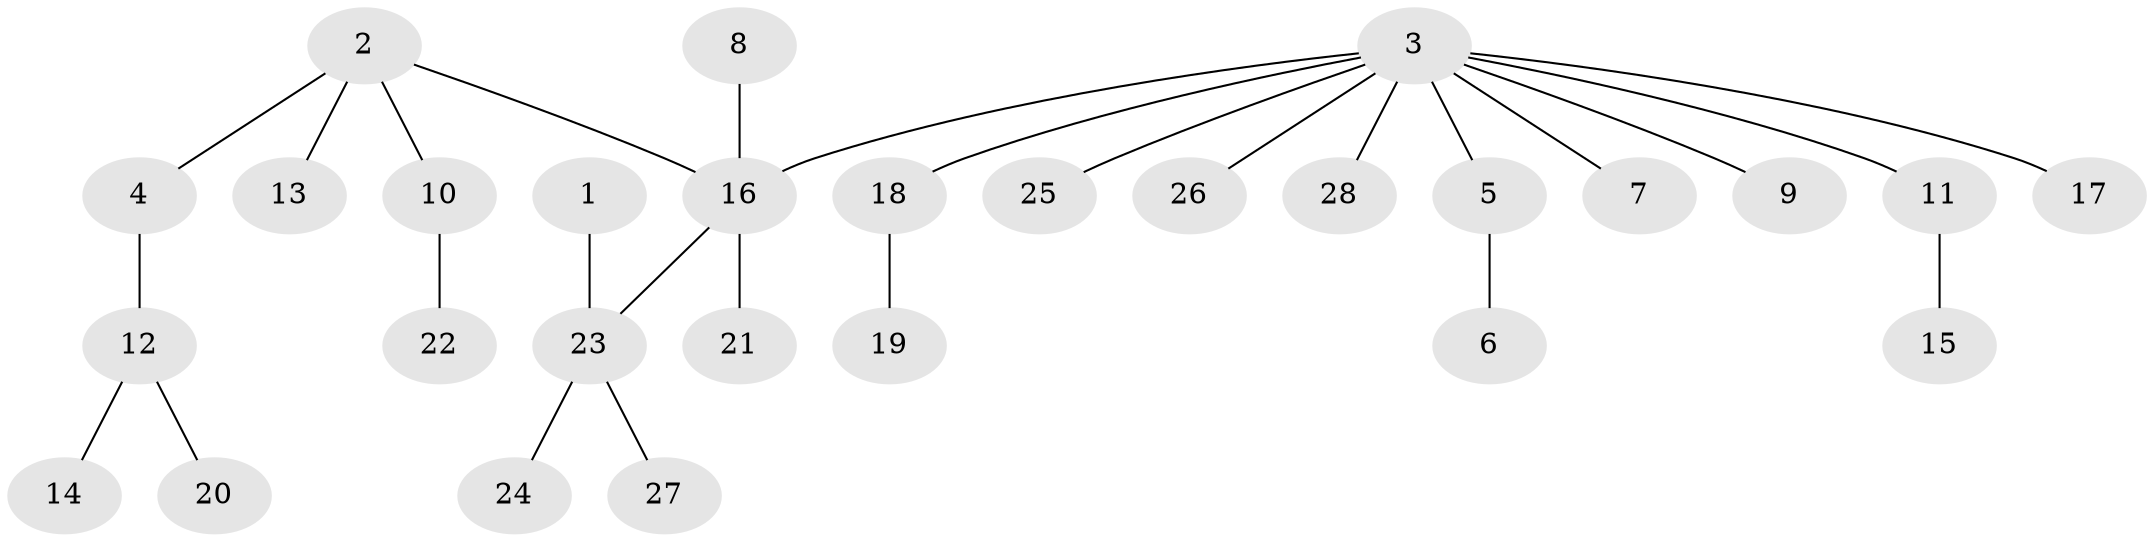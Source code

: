 // original degree distribution, {6: 0.05454545454545454, 5: 0.01818181818181818, 4: 0.03636363636363636, 3: 0.12727272727272726, 2: 0.2545454545454545, 1: 0.509090909090909}
// Generated by graph-tools (version 1.1) at 2025/26/03/09/25 03:26:31]
// undirected, 28 vertices, 27 edges
graph export_dot {
graph [start="1"]
  node [color=gray90,style=filled];
  1;
  2;
  3;
  4;
  5;
  6;
  7;
  8;
  9;
  10;
  11;
  12;
  13;
  14;
  15;
  16;
  17;
  18;
  19;
  20;
  21;
  22;
  23;
  24;
  25;
  26;
  27;
  28;
  1 -- 23 [weight=1.0];
  2 -- 4 [weight=1.0];
  2 -- 10 [weight=1.0];
  2 -- 13 [weight=1.0];
  2 -- 16 [weight=1.0];
  3 -- 5 [weight=1.0];
  3 -- 7 [weight=1.0];
  3 -- 9 [weight=1.0];
  3 -- 11 [weight=1.0];
  3 -- 16 [weight=1.0];
  3 -- 17 [weight=1.0];
  3 -- 18 [weight=1.0];
  3 -- 25 [weight=1.0];
  3 -- 26 [weight=1.0];
  3 -- 28 [weight=1.0];
  4 -- 12 [weight=1.0];
  5 -- 6 [weight=1.0];
  8 -- 16 [weight=1.0];
  10 -- 22 [weight=1.0];
  11 -- 15 [weight=1.0];
  12 -- 14 [weight=1.0];
  12 -- 20 [weight=1.0];
  16 -- 21 [weight=1.0];
  16 -- 23 [weight=1.0];
  18 -- 19 [weight=1.0];
  23 -- 24 [weight=1.0];
  23 -- 27 [weight=1.0];
}
